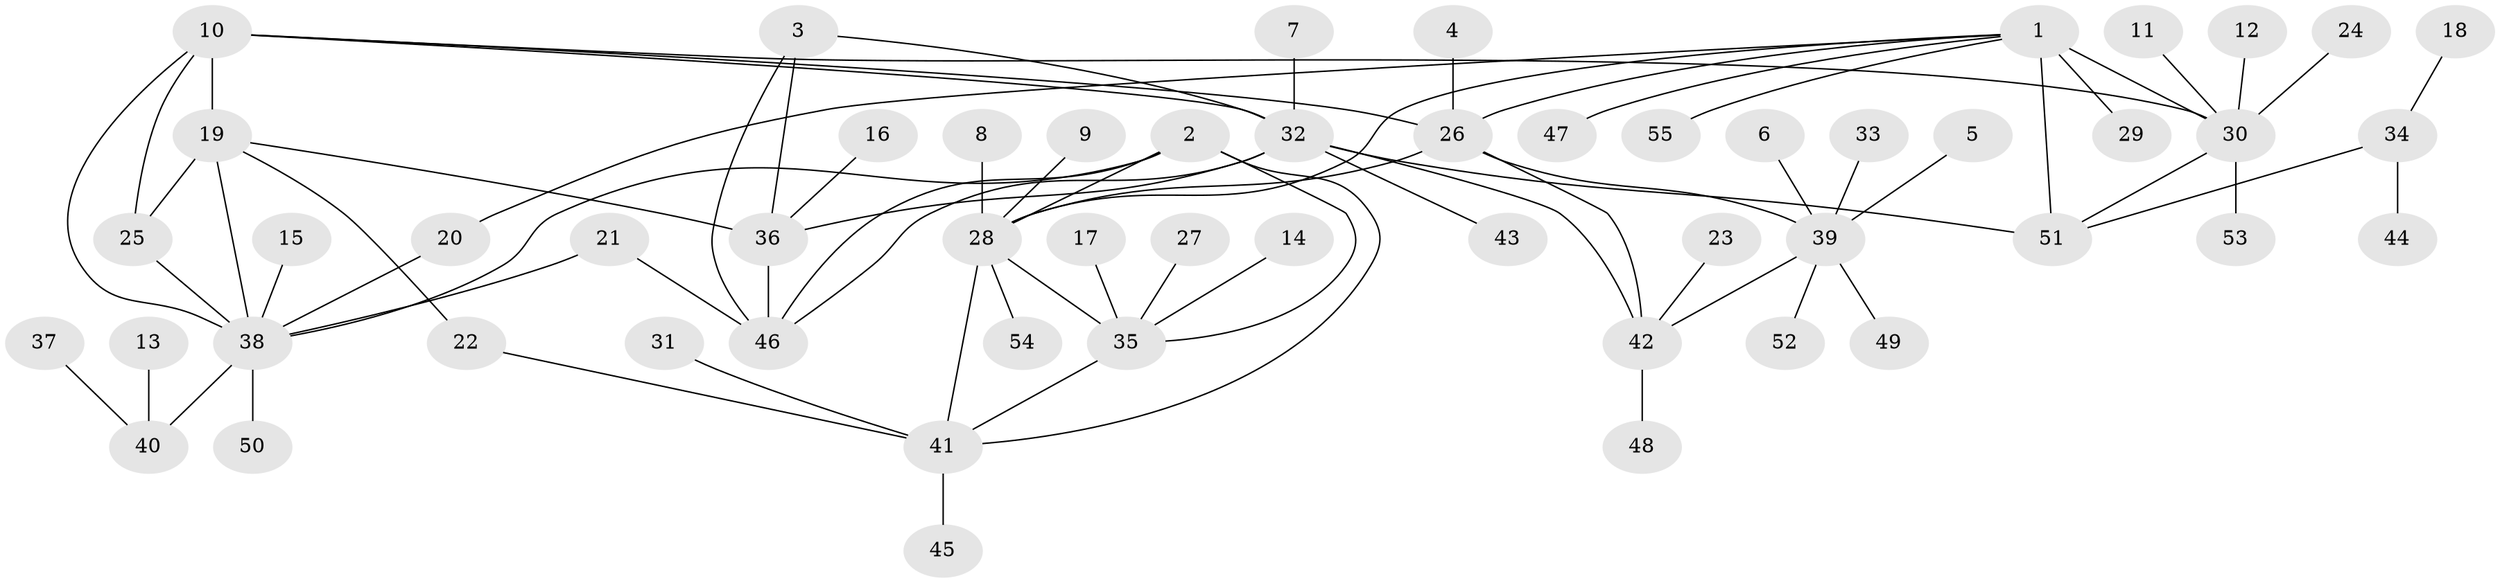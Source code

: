 // original degree distribution, {6: 0.04716981132075472, 5: 0.04716981132075472, 10: 0.02830188679245283, 7: 0.018867924528301886, 8: 0.04716981132075472, 9: 0.018867924528301886, 4: 0.02830188679245283, 12: 0.009433962264150943, 11: 0.009433962264150943, 1: 0.6037735849056604, 2: 0.10377358490566038, 3: 0.03773584905660377}
// Generated by graph-tools (version 1.1) at 2025/26/03/09/25 03:26:38]
// undirected, 55 vertices, 75 edges
graph export_dot {
graph [start="1"]
  node [color=gray90,style=filled];
  1;
  2;
  3;
  4;
  5;
  6;
  7;
  8;
  9;
  10;
  11;
  12;
  13;
  14;
  15;
  16;
  17;
  18;
  19;
  20;
  21;
  22;
  23;
  24;
  25;
  26;
  27;
  28;
  29;
  30;
  31;
  32;
  33;
  34;
  35;
  36;
  37;
  38;
  39;
  40;
  41;
  42;
  43;
  44;
  45;
  46;
  47;
  48;
  49;
  50;
  51;
  52;
  53;
  54;
  55;
  1 -- 20 [weight=1.0];
  1 -- 26 [weight=1.0];
  1 -- 28 [weight=1.0];
  1 -- 29 [weight=1.0];
  1 -- 30 [weight=3.0];
  1 -- 47 [weight=1.0];
  1 -- 51 [weight=3.0];
  1 -- 55 [weight=1.0];
  2 -- 28 [weight=2.0];
  2 -- 35 [weight=1.0];
  2 -- 38 [weight=1.0];
  2 -- 41 [weight=1.0];
  2 -- 46 [weight=1.0];
  3 -- 32 [weight=2.0];
  3 -- 36 [weight=2.0];
  3 -- 46 [weight=2.0];
  4 -- 26 [weight=1.0];
  5 -- 39 [weight=1.0];
  6 -- 39 [weight=1.0];
  7 -- 32 [weight=1.0];
  8 -- 28 [weight=1.0];
  9 -- 28 [weight=1.0];
  10 -- 19 [weight=2.0];
  10 -- 25 [weight=2.0];
  10 -- 26 [weight=1.0];
  10 -- 30 [weight=1.0];
  10 -- 32 [weight=1.0];
  10 -- 38 [weight=2.0];
  11 -- 30 [weight=1.0];
  12 -- 30 [weight=1.0];
  13 -- 40 [weight=1.0];
  14 -- 35 [weight=1.0];
  15 -- 38 [weight=1.0];
  16 -- 36 [weight=1.0];
  17 -- 35 [weight=1.0];
  18 -- 34 [weight=1.0];
  19 -- 22 [weight=1.0];
  19 -- 25 [weight=1.0];
  19 -- 36 [weight=1.0];
  19 -- 38 [weight=1.0];
  20 -- 38 [weight=1.0];
  21 -- 38 [weight=1.0];
  21 -- 46 [weight=1.0];
  22 -- 41 [weight=1.0];
  23 -- 42 [weight=1.0];
  24 -- 30 [weight=1.0];
  25 -- 38 [weight=1.0];
  26 -- 28 [weight=1.0];
  26 -- 39 [weight=3.0];
  26 -- 42 [weight=3.0];
  27 -- 35 [weight=1.0];
  28 -- 35 [weight=2.0];
  28 -- 41 [weight=2.0];
  28 -- 54 [weight=1.0];
  30 -- 51 [weight=1.0];
  30 -- 53 [weight=1.0];
  31 -- 41 [weight=1.0];
  32 -- 36 [weight=1.0];
  32 -- 42 [weight=1.0];
  32 -- 43 [weight=1.0];
  32 -- 46 [weight=1.0];
  32 -- 51 [weight=1.0];
  33 -- 39 [weight=1.0];
  34 -- 44 [weight=1.0];
  34 -- 51 [weight=1.0];
  35 -- 41 [weight=1.0];
  36 -- 46 [weight=1.0];
  37 -- 40 [weight=1.0];
  38 -- 40 [weight=1.0];
  38 -- 50 [weight=1.0];
  39 -- 42 [weight=1.0];
  39 -- 49 [weight=1.0];
  39 -- 52 [weight=1.0];
  41 -- 45 [weight=1.0];
  42 -- 48 [weight=1.0];
}

